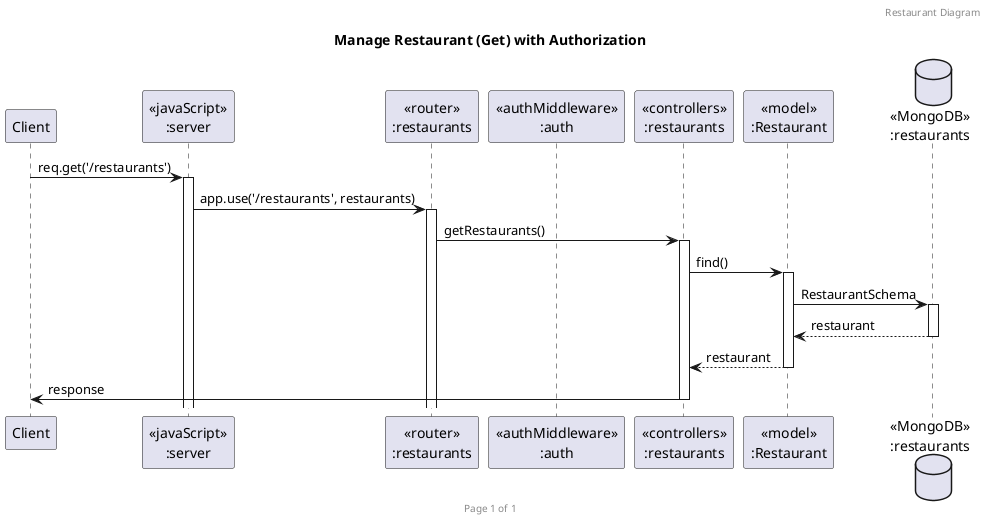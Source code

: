 @startuml
header Restaurant Diagram
footer Page %page% of %lastpage%
title "Manage Restaurant (Get) with Authorization"

participant "Client" as client
participant "<<javaScript>>\n:server" as server
participant "<<router>>\n:restaurants" as routerRestaurants
participant "<<authMiddleware>>\n:auth" as authMiddleware
participant "<<controllers>>\n:restaurants" as controllersRestaurants
participant "<<model>>\n:Restaurant" as modelRestaurant
database "<<MongoDB>>\n:restaurants" as RestaurantsDatabase

client->server ++:req.get('/restaurants')
server->routerRestaurants ++:app.use('/restaurants', restaurants)
routerRestaurants->controllersRestaurants ++:getRestaurants()
controllersRestaurants->modelRestaurant ++:find()
modelRestaurant ->RestaurantsDatabase ++: RestaurantSchema
RestaurantsDatabase --> modelRestaurant --: restaurant
controllersRestaurants <-- modelRestaurant --: restaurant
controllersRestaurants->client --:response



@enduml